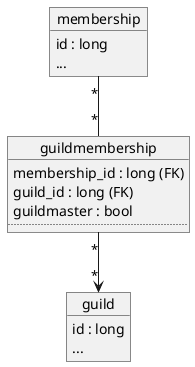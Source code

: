 @startuml

object membership {
    id : long
    ...
}

object guildmembership {
    membership_id : long (FK)
    guild_id : long (FK)
    guildmaster : bool
    ....
}

object guild {
    id : long
    ...
}

membership "*" -- "*" guildmembership
guildmembership "*" --> "*" guild

@enduml